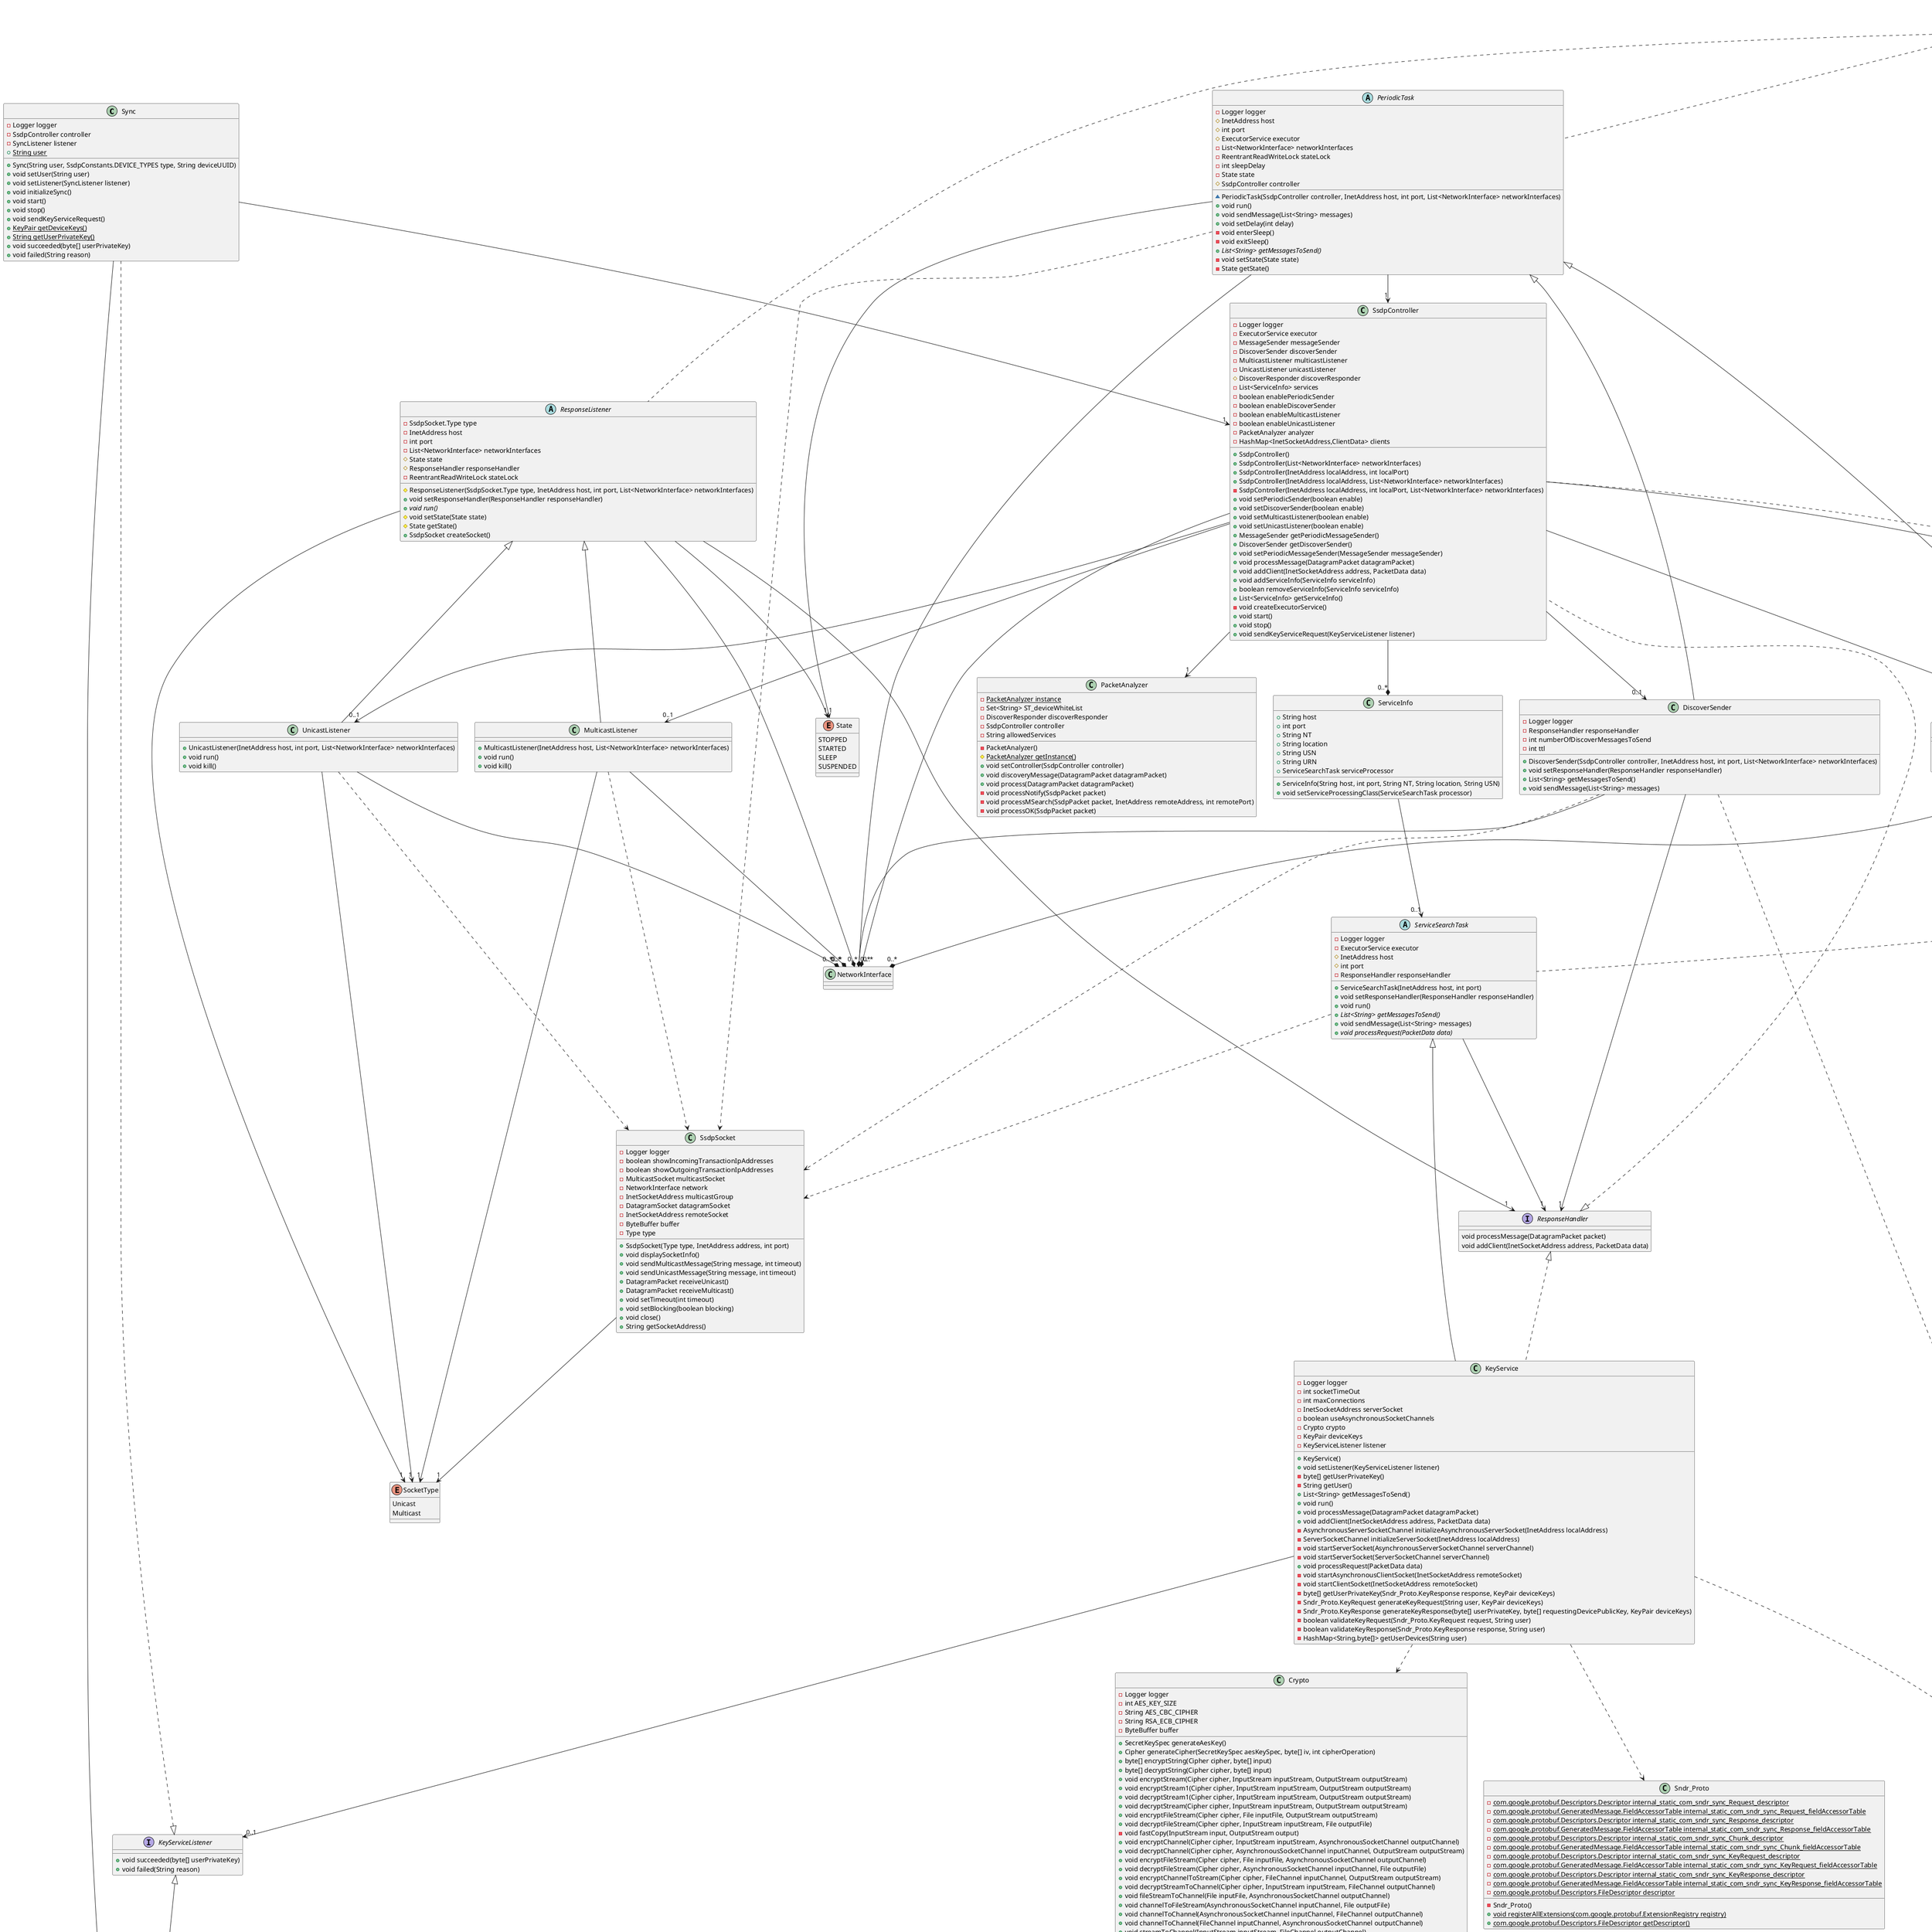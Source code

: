 @startuml

Sync --> "1" SsdpController
Sync --> "0..1" SyncListener
SsdpController --> "0..1" MessageSender
SsdpController --> "0..1" DiscoverSender
SsdpController --> "0..1" MulticastListener
SsdpController --> "0..1" UnicastListener
SsdpController --* "0..*" ServiceInfo
SsdpController --* "0..*" NetworkInterface
SsdpController --> "1" PacketAnalyzer
SsdpController --* "0..*" ClientData
ClientData --> "1" PacketData
ServiceInfo --> "0..1" ServiceSearchTask
DiscoverSender --> "1" ResponseHandler
DiscoverSender --* "0..*" NetworkInterface
MessageSender --* "0..*" NetworkInterface
PeriodicTask --> "1" SsdpController
PeriodicTask --> "1" State
PeriodicTask --* "0..*" NetworkInterface
MulticastListener --* "0..*" NetworkInterface
UnicastListener --* "0..*" NetworkInterface
MulticastListener --> "1" SocketType
UnicastListener --> "1" SocketType
ResponseListener --> "1" State
ResponseListener --> "1" ResponseHandler
ResponseListener --* "0..*" NetworkInterface
ResponseListener --> "1" SocketType
SsdpSocket --> "1" SocketType
SsdpConstants -- UUIDGenerator
SsdpPacket --> "1" PacketData
ServiceSearchTask --> "1" ResponseHandler
KeyService --> "0..1" KeyServiceListener

SsdpController ..> SsdpConstants
DiscoverSender ..> SsdpSocket
DiscoverSender ..> MessageGenerator
DiscoverResponder ..> MessageGenerator
MessageSender ..> MessageGenerator
KeyService ..> MessageGenerator
KeyService ..> Sndr_Proto
KeyService ..> Crypto
MessageGenerator ..> SsdpConstants
SsdpPacket ..> SsdpConstants
PeriodicTask ..> SsdpSocket
ServiceSearchTask ..> SsdpSocket
MulticastListener ..> SsdpSocket
UnicastListener ..> SsdpSocket


class Sync implements KeyServiceListener {
	-Logger logger
	-SsdpController controller
	-SyncListener listener
	+{static}String user
	+Sync(String user, SsdpConstants.DEVICE_TYPES type, String deviceUUID)
	+void setUser(String user)
	+void setListener(SyncListener listener)
	+void initializeSync()
	+void start()
	+void stop()
	+void sendKeyServiceRequest()
	+{static}KeyPair getDeviceKeys()
	+{static}String getUserPrivateKey()
	+void succeeded(byte[] userPrivateKey)
	+void failed(String reason)
}

interface SyncListener extends KeyServiceListener {
}

class SsdpController implements ResponseHandler {
	-Logger logger
	-ExecutorService executor
	-MessageSender messageSender
	-DiscoverSender discoverSender
	-MulticastListener multicastListener
	-UnicastListener unicastListener
	#DiscoverResponder discoverResponder
	-List<ServiceInfo> services
	-boolean enablePeriodicSender
	-boolean enableDiscoverSender
	-boolean enableMulticastListener
	-boolean enableUnicastListener
	-PacketAnalyzer analyzer
	-HashMap<InetSocketAddress,ClientData> clients
	+SsdpController()
	+SsdpController(List<NetworkInterface> networkInterfaces)
	+SsdpController(InetAddress localAddress, int localPort)
	+SsdpController(InetAddress localAddress, List<NetworkInterface> networkInterfaces)
	-SsdpController(InetAddress localAddress, int localPort, List<NetworkInterface> networkInterfaces)
	+void setPeriodicSender(boolean enable)
	+void setDiscoverSender(boolean enable)
	+void setMulticastListener(boolean enable)
	+void setUnicastListener(boolean enable)
	+MessageSender getPeriodicMessageSender()
	+DiscoverSender getDiscoverSender()
	+void setPeriodicMessageSender(MessageSender messageSender)
	+void processMessage(DatagramPacket datagramPacket)
	+void addClient(InetSocketAddress address, PacketData data)
	+void addServiceInfo(ServiceInfo serviceInfo)
	+boolean removeServiceInfo(ServiceInfo serviceInfo)
	+List<ServiceInfo> getServiceInfo()
	-void createExecutorService()
	+void start()
	+void stop()
	+void sendKeyServiceRequest(KeyServiceListener listener)
}

interface ResponseHandler {
	void processMessage(DatagramPacket packet)
	void addClient(InetSocketAddress address, PacketData data)
}

class PacketAnalyzer {
	-{static}PacketAnalyzer instance
	-Set<String> ST_deviceWhiteList
	-DiscoverResponder discoverResponder
	-SsdpController controller
	-String allowedServices
	-PacketAnalyzer()
	#{static}PacketAnalyzer getInstance()
	+void setController(SsdpController controller)
	+void discoveryMessage(DatagramPacket datagramPacket)
	+void process(DatagramPacket datagramPacket)
	-void processNotify(SsdpPacket packet)
	-void processMSearch(SsdpPacket packet, InetAddress remoteAddress, int remotePort)
	-void processOK(SsdpPacket packet)
}

abstract class ServiceSearchTask implements Runnable {
	-Logger logger
	-ExecutorService executor
	#InetAddress host
	#int port
	-ResponseHandler responseHandler
	+ServiceSearchTask(InetAddress host, int port)
	+void setResponseHandler(ResponseHandler responseHandler)
	+void run()
	+{abstract}List<String> getMessagesToSend()
	+void sendMessage(List<String> messages)
	+{abstract}void processRequest(PacketData data)
}

class KeyService extends ServiceSearchTask implements ResponseHandler {
	-Logger logger
	-int socketTimeOut
	-int maxConnections
	-InetSocketAddress serverSocket
	-boolean useAsynchronousSocketChannels
	-Crypto crypto
	-KeyPair deviceKeys
	-KeyServiceListener listener
	+KeyService()
	+void setListener(KeyServiceListener listener)
	-byte[] getUserPrivateKey()
	-String getUser()
	+List<String> getMessagesToSend()
	+void run()
	+void processMessage(DatagramPacket datagramPacket)
	+void addClient(InetSocketAddress address, PacketData data)
	-AsynchronousServerSocketChannel initializeAsynchronousServerSocket(InetAddress localAddress)
	-ServerSocketChannel initializeServerSocket(InetAddress localAddress)
	-void startServerSocket(AsynchronousServerSocketChannel serverChannel)
	-void startServerSocket(ServerSocketChannel serverChannel)
	+void processRequest(PacketData data)
	-void startAsynchronousClientSocket(InetSocketAddress remoteSocket)
	-void startClientSocket(InetSocketAddress remoteSocket)
	-byte[] getUserPrivateKey(Sndr_Proto.KeyResponse response, KeyPair deviceKeys)
	-Sndr_Proto.KeyRequest generateKeyRequest(String user, KeyPair deviceKeys)
	-Sndr_Proto.KeyResponse generateKeyResponse(byte[] userPrivateKey, byte[] requestingDevicePublicKey, KeyPair deviceKeys)
	-boolean validateKeyRequest(Sndr_Proto.KeyRequest request, String user)
	-boolean validateKeyResponse(Sndr_Proto.KeyResponse response, String user)
	-HashMap<String,byte[]> getUserDevices(String user)
}

interface KeyServiceListener {
	+void succeeded(byte[] userPrivateKey)
	+void failed(String reason)
}

class ClientData {
	+InetSocketAddress socket
	+PacketData data
	+long creationTime
	-long expiration
	+ClientData(InetSocketAddress socket, PacketData data)
	+boolean hasExpired()
}

class PacketData {
	+InetAddress remoteAddress
	+int remotePort
	+String SL
	+String host
	+String cacheControl
	+Date date
	+String location
	+int MX
	+String MAN
	+String NT
	+String NTS
	+String server
	+String ST
	+String userAgent
	+String USN
	+Integer TCPPORT
	+String CPFN
	+String CPUUID
	+Integer BOOTID
	+Integer CONFIGID
	+Integer SEARCHPORT
	~boolean malformedData
	+PacketData(InetAddress remoteAddress, int remotePort)
	+String toString()
	+boolean checkMalformedRequest()
}

class ServiceInfo {
	+String host
	+int port
	+String NT
	+String location
	+String USN
	+String URN
	+ServiceSearchTask serviceProcessor
	+ServiceInfo(String host, int port, String NT, String location, String USN)
	+void setServiceProcessingClass(ServiceSearchTask processor)
}

class DiscoverResponder implements Runnable {
	-Logger logger
	-LinkedBlockingQueue<QueueData> queue
	-Random random
	-boolean keepCheckingQueue
	-int messagesToSend
	+void addOKMessage(InetAddress remoteAddress, int remotePort, String searchTarget)
	+void run()
	-void sendOKMessage(InetAddress host, int port, String message)
	+void stop()
}

class DiscoverSender extends PeriodicTask {
	-Logger logger
	-ResponseHandler responseHandler
	-int numberOfDiscoverMessagesToSend
	-int ttl
	+DiscoverSender(SsdpController controller, InetAddress host, int port, List<NetworkInterface> networkInterfaces)
	+void setResponseHandler(ResponseHandler responseHandler)
	+List<String> getMessagesToSend()
	+void sendMessage(List<String> messages)
}

class MessageSender extends PeriodicTask {
	+MessageSender(SsdpController controller, InetAddress localAddress, int localPort)
	+MessageSender(SsdpController controller, InetAddress localAddress, int localPort, List<NetworkInterface> networkInterfaces)
	+List<String> getMessagesToSend()
}

abstract class PeriodicTask implements Runnable {
	-Logger logger
	#InetAddress host
	#int port
	#ExecutorService executor
	-List<NetworkInterface> networkInterfaces
	-ReentrantReadWriteLock stateLock
	-int sleepDelay
	-State state
	#SsdpController controller
	~PeriodicTask(SsdpController controller, InetAddress host, int port, List<NetworkInterface> networkInterfaces)
	+void run()
	+void sendMessage(List<String> messages)
	+void setDelay(int delay)
	-void enterSleep()
	-void exitSleep()
	+{abstract}List<String> getMessagesToSend()
	-void setState(State state)
	-State getState()
}

class MulticastListener extends ResponseListener {
	+MulticastListener(InetAddress host, List<NetworkInterface> networkInterfaces)
	+void run()
	+void kill()
}

class UnicastListener extends ResponseListener {
	+UnicastListener(InetAddress host, int port, List<NetworkInterface> networkInterfaces)
	+void run()
	+void kill()
}

abstract class ResponseListener implements Runnable {
	-SsdpSocket.Type type
	-InetAddress host
	-int port
	-List<NetworkInterface> networkInterfaces
	#State state
	#ResponseHandler responseHandler
	-ReentrantReadWriteLock stateLock
	#ResponseListener(SsdpSocket.Type type, InetAddress host, int port, List<NetworkInterface> networkInterfaces)
	+void setResponseHandler(ResponseHandler responseHandler)
	+{abstract}void run()
	#void setState(State state)
	#State getState()
	+SsdpSocket createSocket()
}

enum State {
	STOPPED
	STARTED
	SLEEP
	SUSPENDED
}

class MessageGenerator {
	-{static}String NEWLINE
	+{static}String notifyAliveMessage()
	+{static}String notifyServiceAliveMessage(ServiceInfo service)
	+{static}String notifyByeByeMessage()
	+{static}String notifyUpdateMessage()
	+{static}String mSearchRequestMessage_MultiCast(int mx, String searchTarget)
	+{static}String mSearchRequestMessage_UniCast(InetSocketAddress address, String searchTarget)
	+{static}String mSearchRequestMessage_UniCast(String address, int port, String searchTarget)
	+{static}String mSearchOK(String searchTarget)
	+{static}String mSearchRequestMessage_MultiCast(int mx, String searchTarget, int replyTcpPort)
}

class NetworkUtil {
	+{static}InetAddress getIPv4Address()
	+{static}InetAddress getAndroidWIfiIPv4Address()
	+{static}InetAddress getIPv6Address()
	-{static}List<InetAddress> getLocalAddress(boolean getIPv4, boolean getIPv6, String interfaceName)
}

class SsdpConstants {
	+{static}String SSDP_ADDRESS
	+{static}InetAddress INET_SSDP_ADDRESS
	+{static}int SSDP_PORT
	+{static}String DOMAIN_NAME
	+{static}String PRODUCT_NAME
	+{static}int PRODUCT_VERSION
	+{static}DEVICE_TYPES currentDevice
	+{static}InetAddress localAddress
	+{static}UUID deviceUUID
	#{static}String MSEARCH
	#{static}String NOTIFY
	#{static}String OK
	+{static}String SL_MSEARCH
	+{static}String SL_NOTIFY
	+{static}String SL_OK
	+{static}String HOST
	+{static}String EXT
	+{static}String DATE
	+{static}String MAN_DISCOVER
	+{static}String MX
	+{static}String NEWLINE
	+{static}String ST
	+{static}String ST_ALL
	+{static}String ST_ROOT_DEVICE
	+{static}String ST_ROOT
	+{static}String ST_DEVICE
	+{static}int CACHE_AGE
	+{static}String CACHE_CONTROL
	+{static}String LOCATION
	+{static}String NT
	+{static}String NT_ROOT
	+{static}String NT_DEVICE
	+{static}String SERVER_OS
	+{static}void initialize(InetAddress localAddress, DEVICE_TYPES currentDevice)
	+{static}void initialize(InetAddress localAddress, DEVICE_TYPES currentDevice, String deviceUUID)
	+{static}String ST_DEVICE_UUID(String deviceUUID)
	+{static}String ST_DEVICE_TYPE_VERSION(DEVICE_TYPES type, int version)
	+{static}String ST_SERVICE_TYPE_VERSION(SERVICE_TYPES type, int version)
	+{static}String ST_DOMAIN_DEVICE_TYPE_VERSION(DEVICE_TYPES type, int version)
	+{static}String ST_DOMAIN_SERVICE_TYPE_VERSION(SERVICE_TYPES type, int version)
	-{static}String getLocation()
	+{static}String getDeviceUSN(DEVICE_TYPES type)
	+{static}String getDomainDeviceUSN(DEVICE_TYPES type)
	+{static}String getDefaultDeviceUSN()
	+{static}String getServiceUSN(String serviceName, int version)
	+{static}String getDomainServiceUSN(SERVICE_TYPES service, int version)
	+{static}String getUserAgent()
	+{static}String getDate()
	+{static}Date parseDate(String date)
	+{static}String generateType1UUID(InetAddress localAddress)
}

class SsdpPacket extends HttpPacket {
	-Logger logger
	-DatagramPacket datagramPacket
	+InetAddress senderAddress
	-PacketData data
	+int senderPort
	+SsdpPacket()
	+SsdpPacket(DatagramPacket datagramPacket)
	+boolean isMSearch()
	+boolean isNotify()
	+boolean isOK()
	+DatagramPacket getDatagramPacket()
	+void setDatagramPacket(DatagramPacket packet)
	+PacketData getData()
	-void generateData()
	-void setMessageData(String[] headers)
}

class HttpPacket {
	-Map<String,String> headers
	-URI requestUri
	-byte[] content
	-String method
	-String version
	#boolean parse(HttpInputStream his)
	+boolean parse(InputStream inputStream)
	+boolean isMethod(String method)
	+boolean isGet()
	+boolean isHead()
	+String getVersion()
	+void setVersion(String version)
	+String getHeader(String fieldName)
	+String setHeader(String str)
	+String setHeader(String fieldName, String fieldValue)
	+String[] getHeaders()
	+URI getRequestUri()
	+void setRequestUri(URI requestUri)
	+byte[] getContent()
	+void setContent(byte[] content)
	+void setContent(byte[] content, boolean updateContentLength)
	+int getContentLength()
	+void setContentLength(int length)
}

class SsdpSocket {
	-Logger logger
	-boolean showIncomingTransactionIpAddresses
	-boolean showOutgoingTransactionIpAddresses
	-MulticastSocket multicastSocket
	-NetworkInterface network
	-InetSocketAddress multicastGroup
	-DatagramSocket datagramSocket
	-InetSocketAddress remoteSocket
	-ByteBuffer buffer
	-Type type
	+SsdpSocket(Type type, InetAddress address, int port)
	+void displaySocketInfo()
	+void sendMulticastMessage(String message, int timeout)
	+void sendUnicastMessage(String message, int timeout)
	+DatagramPacket receiveUnicast()
	+DatagramPacket receiveMulticast()
	+void setTimeout(int timeout)
	+void setBlocking(boolean blocking)
	+void close()
	+String getSocketAddress()
}

enum SocketType {
	Unicast
	Multicast
}

class UUIDGenerator {
	-{static}Object lock
	-{static}long lastTime
	-{static}long clockSequence
	-long hostIdentifier
	-{static}long GREG_OFFSET
	-{static}long MILLI_MULT
	-{static}UUIDGenerator instance
	-{static}InetAddress localAddress
	-UUIDGenerator()
	+{static}UUIDGenerator getInstance(InetAddress thisDeviceLocalAddress)
	+UUID generateUUID()
	-UUID generateIdFromTimestamp()
	-long getUUIDTime()
	-{static}byte[] getMACAddress()
	-{static}long getMACAddressLong()
	+long getTimeFromUUID(UUID uuid)
	+String getMACFromUUID(UUID uuid)
}

class Sndr_Proto {
	-{static}com.google.protobuf.Descriptors.Descriptor internal_static_com_sndr_sync_Request_descriptor
	-{static}com.google.protobuf.GeneratedMessage.FieldAccessorTable internal_static_com_sndr_sync_Request_fieldAccessorTable
	-{static}com.google.protobuf.Descriptors.Descriptor internal_static_com_sndr_sync_Response_descriptor
	-{static}com.google.protobuf.GeneratedMessage.FieldAccessorTable internal_static_com_sndr_sync_Response_fieldAccessorTable
	-{static}com.google.protobuf.Descriptors.Descriptor internal_static_com_sndr_sync_Chunk_descriptor
	-{static}com.google.protobuf.GeneratedMessage.FieldAccessorTable internal_static_com_sndr_sync_Chunk_fieldAccessorTable
	-{static}com.google.protobuf.Descriptors.Descriptor internal_static_com_sndr_sync_KeyRequest_descriptor
	-{static}com.google.protobuf.GeneratedMessage.FieldAccessorTable internal_static_com_sndr_sync_KeyRequest_fieldAccessorTable
	-{static}com.google.protobuf.Descriptors.Descriptor internal_static_com_sndr_sync_KeyResponse_descriptor
	-{static}com.google.protobuf.GeneratedMessage.FieldAccessorTable internal_static_com_sndr_sync_KeyResponse_fieldAccessorTable
	-{static}com.google.protobuf.Descriptors.FileDescriptor descriptor
	-Sndr_Proto()
	+{static}void registerAllExtensions(com.google.protobuf.ExtensionRegistry registry)
	+{static}com.google.protobuf.Descriptors.FileDescriptor getDescriptor()
}

class Crypto {
	-Logger logger
	-int AES_KEY_SIZE
	-String AES_CBC_CIPHER
	-String RSA_ECB_CIPHER
	-ByteBuffer buffer
	+SecretKeySpec generateAesKey()
	+Cipher generateCipher(SecretKeySpec aesKeySpec, byte[] iv, int cipherOperation)
	+byte[] encryptString(Cipher cipher, byte[] input)
	+byte[] decryptString(Cipher cipher, byte[] input)
	+void encryptStream(Cipher cipher, InputStream inputStream, OutputStream outputStream)
	+void encryptStream1(Cipher cipher, InputStream inputStream, OutputStream outputStream)
	+void decryptStream1(Cipher cipher, InputStream inputStream, OutputStream outputStream)
	+void decryptStream(Cipher cipher, InputStream inputStream, OutputStream outputStream)
	+void encryptFileStream(Cipher cipher, File inputFile, OutputStream outputStream)
	+void decryptFileStream(Cipher cipher, InputStream inputStream, File outputFile)
	-void fastCopy(InputStream input, OutputStream output)
	+void encryptChannel(Cipher cipher, InputStream inputStream, AsynchronousSocketChannel outputChannel)
	+void decryptChannel(Cipher cipher, AsynchronousSocketChannel inputChannel, OutputStream outputStream)
	+void encryptFileStream(Cipher cipher, File inputFile, AsynchronousSocketChannel outputChannel)
	+void decryptFileStream(Cipher cipher, AsynchronousSocketChannel inputChannel, File outputFile)
	+void encryptChannelToStream(Cipher cipher, FileChannel inputChannel, OutputStream outputStream)
	+void decryptStreamToChannel(Cipher cipher, InputStream inputStream, FileChannel outputChannel)
	+void fileStreamToChannel(File inputFile, AsynchronousSocketChannel outputChannel)
	+void channelToFileStream(AsynchronousSocketChannel inputChannel, File outputFile)
	+void channelToChannel(AsynchronousSocketChannel inputChannel, FileChannel outputChannel)
	+void channelToChannel(FileChannel inputChannel, AsynchronousSocketChannel outputChannel)
	+void streamToChannel(InputStream inputStream, FileChannel outputChannel)
	+void channelToStream(FileChannel inputChannel, OutputStream outputStream)
	+void channelToStream(AsynchronousSocketChannel inputChannel, OutputStream outputStream)
	+void streamToStream(InputStream inputStream, OutputStream outputStream)
	-void fastCopy(AsynchronousByteChannel inputChannel, OutputStream outputStream)
	-void fastCopy(InputStream inputStream, AsynchronousByteChannel outputChannel)
	-void fastCopy(AsynchronousByteChannel inputChannel, FileChannel outputChannel)
	-void fastCopy(FileChannel inputChannel, AsynchronousByteChannel outputChannel)
	-void fastCopy(InputStream inputStream, FileChannel outputChannel)
	-void fastCopy(FileChannel inputChannel, OutputStream outputStream)
	+byte[] wrapAesKey(SecretKeySpec aesKeySpec, byte[] encodedKey)
	+SecretKeySpec unwrapAesKey(byte[] wrappedKey, byte[] encodedKey)
}

@enduml
